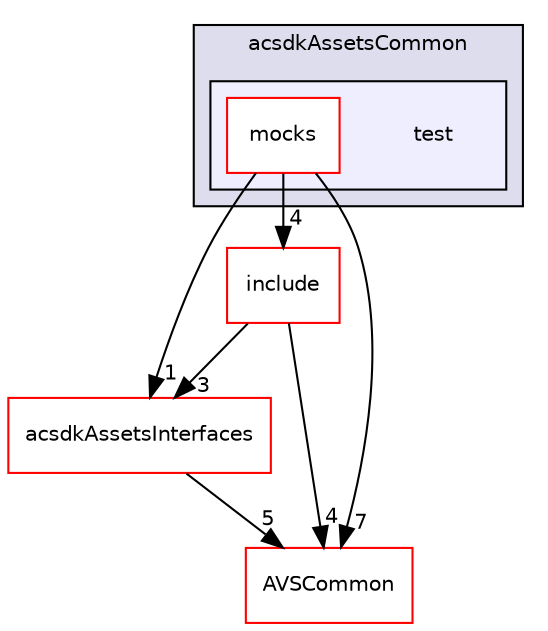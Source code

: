 digraph "/workplace/avs-device-sdk/capabilities/DavsClient/acsdkAssetsCommon/test" {
  compound=true
  node [ fontsize="10", fontname="Helvetica"];
  edge [ labelfontsize="10", labelfontname="Helvetica"];
  subgraph clusterdir_9ac36c82d2435d2d600b1e14a3fa40c5 {
    graph [ bgcolor="#ddddee", pencolor="black", label="acsdkAssetsCommon" fontname="Helvetica", fontsize="10", URL="dir_9ac36c82d2435d2d600b1e14a3fa40c5.html"]
  subgraph clusterdir_9c5bd6bc28e060765188943724eacfbe {
    graph [ bgcolor="#eeeeff", pencolor="black", label="" URL="dir_9c5bd6bc28e060765188943724eacfbe.html"];
    dir_9c5bd6bc28e060765188943724eacfbe [shape=plaintext label="test"];
    dir_7bbcce96dc4babb83dc1934d004c9d70 [shape=box label="mocks" color="red" fillcolor="white" style="filled" URL="dir_7bbcce96dc4babb83dc1934d004c9d70.html"];
  }
  }
  dir_14afe551169e5fce2b1e13ac06c3b317 [shape=box label="acsdkAssetsInterfaces" fillcolor="white" style="filled" color="red" URL="dir_14afe551169e5fce2b1e13ac06c3b317.html"];
  dir_df9731b29812fe2ffecebcf306a67727 [shape=box label="include" fillcolor="white" style="filled" color="red" URL="dir_df9731b29812fe2ffecebcf306a67727.html"];
  dir_13e65effb2bde530b17b3d5eefcd0266 [shape=box label="AVSCommon" fillcolor="white" style="filled" color="red" URL="dir_13e65effb2bde530b17b3d5eefcd0266.html"];
  dir_14afe551169e5fce2b1e13ac06c3b317->dir_13e65effb2bde530b17b3d5eefcd0266 [headlabel="5", labeldistance=1.5 headhref="dir_000231_000017.html"];
  dir_df9731b29812fe2ffecebcf306a67727->dir_14afe551169e5fce2b1e13ac06c3b317 [headlabel="3", labeldistance=1.5 headhref="dir_000331_000231.html"];
  dir_df9731b29812fe2ffecebcf306a67727->dir_13e65effb2bde530b17b3d5eefcd0266 [headlabel="4", labeldistance=1.5 headhref="dir_000331_000017.html"];
  dir_7bbcce96dc4babb83dc1934d004c9d70->dir_14afe551169e5fce2b1e13ac06c3b317 [headlabel="1", labeldistance=1.5 headhref="dir_000338_000231.html"];
  dir_7bbcce96dc4babb83dc1934d004c9d70->dir_df9731b29812fe2ffecebcf306a67727 [headlabel="4", labeldistance=1.5 headhref="dir_000338_000331.html"];
  dir_7bbcce96dc4babb83dc1934d004c9d70->dir_13e65effb2bde530b17b3d5eefcd0266 [headlabel="7", labeldistance=1.5 headhref="dir_000338_000017.html"];
}
